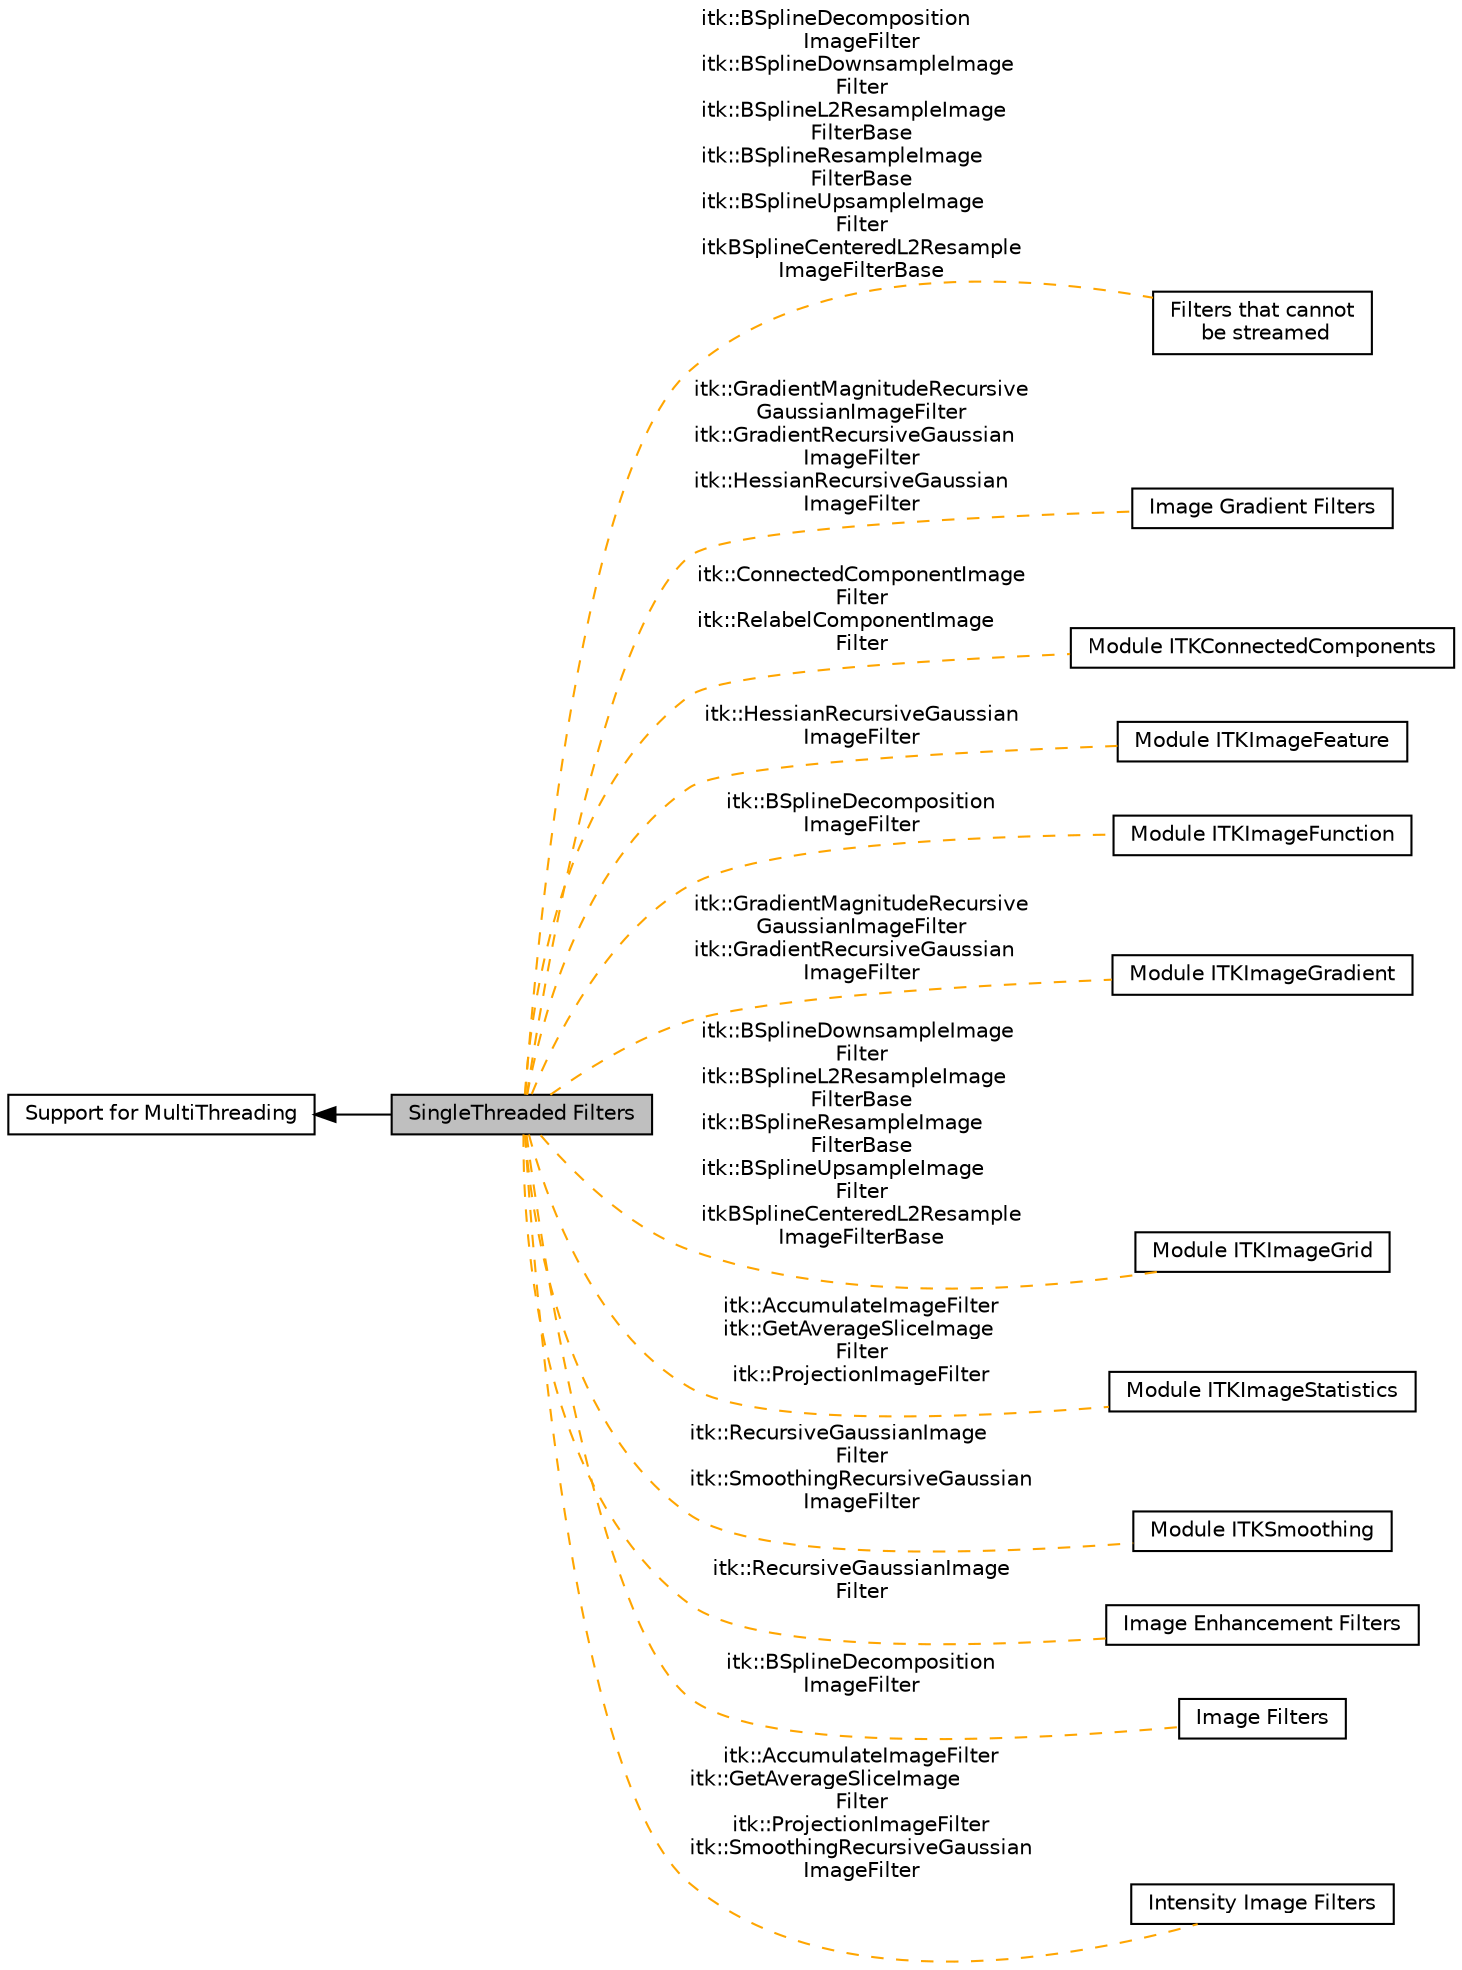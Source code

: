 digraph "SingleThreaded Filters"
{
  edge [fontname="Helvetica",fontsize="10",labelfontname="Helvetica",labelfontsize="10"];
  node [fontname="Helvetica",fontsize="10",shape=box];
  rankdir=LR;
  Node6 [label="Filters that cannot\l be streamed",height=0.2,width=0.4,color="black", fillcolor="white", style="filled",URL="$group__CannotBeStreamed.html",tooltip=" "];
  Node10 [label="Image Gradient Filters",height=0.2,width=0.4,color="black", fillcolor="white", style="filled",URL="$group__GradientFilters.html",tooltip=" "];
  Node9 [label="Module ITKConnectedComponents",height=0.2,width=0.4,color="black", fillcolor="white", style="filled",URL="$group__ITKConnectedComponents.html",tooltip=" "];
  Node12 [label="Module ITKImageFeature",height=0.2,width=0.4,color="black", fillcolor="white", style="filled",URL="$group__ITKImageFeature.html",tooltip=" "];
  Node7 [label="Module ITKImageFunction",height=0.2,width=0.4,color="black", fillcolor="white", style="filled",URL="$group__ITKImageFunction.html",tooltip=" "];
  Node11 [label="Module ITKImageGradient",height=0.2,width=0.4,color="black", fillcolor="white", style="filled",URL="$group__ITKImageGradient.html",tooltip=" "];
  Node8 [label="Module ITKImageGrid",height=0.2,width=0.4,color="black", fillcolor="white", style="filled",URL="$group__ITKImageGrid.html",tooltip=" "];
  Node4 [label="Module ITKImageStatistics",height=0.2,width=0.4,color="black", fillcolor="white", style="filled",URL="$group__ITKImageStatistics.html",tooltip=" "];
  Node14 [label="Module ITKSmoothing",height=0.2,width=0.4,color="black", fillcolor="white", style="filled",URL="$group__ITKSmoothing.html",tooltip=" "];
  Node13 [label="Image Enhancement Filters",height=0.2,width=0.4,color="black", fillcolor="white", style="filled",URL="$group__ImageEnhancement.html",tooltip=" "];
  Node5 [label="Image Filters",height=0.2,width=0.4,color="black", fillcolor="white", style="filled",URL="$group__ImageFilters.html",tooltip=" "];
  Node3 [label="Intensity Image Filters",height=0.2,width=0.4,color="black", fillcolor="white", style="filled",URL="$group__IntensityImageFilters.html",tooltip=" "];
  Node2 [label="Support for MultiThreading",height=0.2,width=0.4,color="black", fillcolor="white", style="filled",URL="$group__MultiThreadingGroup.html",tooltip=" "];
  Node1 [label="SingleThreaded Filters",height=0.2,width=0.4,color="black", fillcolor="grey75", style="filled", fontcolor="black",tooltip=" "];
  Node2->Node1 [shape=plaintext, dir="back", style="solid"];
  Node1->Node3 [shape=plaintext, label="itk::AccumulateImageFilter\nitk::GetAverageSliceImage\lFilter\nitk::ProjectionImageFilter\nitk::SmoothingRecursiveGaussian\lImageFilter", color="orange", dir="none", style="dashed"];
  Node1->Node4 [shape=plaintext, label="itk::AccumulateImageFilter\nitk::GetAverageSliceImage\lFilter\nitk::ProjectionImageFilter", color="orange", dir="none", style="dashed"];
  Node1->Node5 [shape=plaintext, label="itk::BSplineDecomposition\lImageFilter", color="orange", dir="none", style="dashed"];
  Node1->Node6 [shape=plaintext, label="itk::BSplineDecomposition\lImageFilter\nitk::BSplineDownsampleImage\lFilter\nitk::BSplineL2ResampleImage\lFilterBase\nitk::BSplineResampleImage\lFilterBase\nitk::BSplineUpsampleImage\lFilter\nitkBSplineCenteredL2Resample\lImageFilterBase", color="orange", dir="none", style="dashed"];
  Node1->Node7 [shape=plaintext, label="itk::BSplineDecomposition\lImageFilter", color="orange", dir="none", style="dashed"];
  Node1->Node8 [shape=plaintext, label="itk::BSplineDownsampleImage\lFilter\nitk::BSplineL2ResampleImage\lFilterBase\nitk::BSplineResampleImage\lFilterBase\nitk::BSplineUpsampleImage\lFilter\nitkBSplineCenteredL2Resample\lImageFilterBase", color="orange", dir="none", style="dashed"];
  Node1->Node9 [shape=plaintext, label="itk::ConnectedComponentImage\lFilter\nitk::RelabelComponentImage\lFilter", color="orange", dir="none", style="dashed"];
  Node1->Node10 [shape=plaintext, label="itk::GradientMagnitudeRecursive\lGaussianImageFilter\nitk::GradientRecursiveGaussian\lImageFilter\nitk::HessianRecursiveGaussian\lImageFilter", color="orange", dir="none", style="dashed"];
  Node1->Node11 [shape=plaintext, label="itk::GradientMagnitudeRecursive\lGaussianImageFilter\nitk::GradientRecursiveGaussian\lImageFilter", color="orange", dir="none", style="dashed"];
  Node1->Node12 [shape=plaintext, label="itk::HessianRecursiveGaussian\lImageFilter", color="orange", dir="none", style="dashed"];
  Node1->Node13 [shape=plaintext, label="itk::RecursiveGaussianImage\lFilter", color="orange", dir="none", style="dashed"];
  Node1->Node14 [shape=plaintext, label="itk::RecursiveGaussianImage\lFilter\nitk::SmoothingRecursiveGaussian\lImageFilter", color="orange", dir="none", style="dashed"];
}
